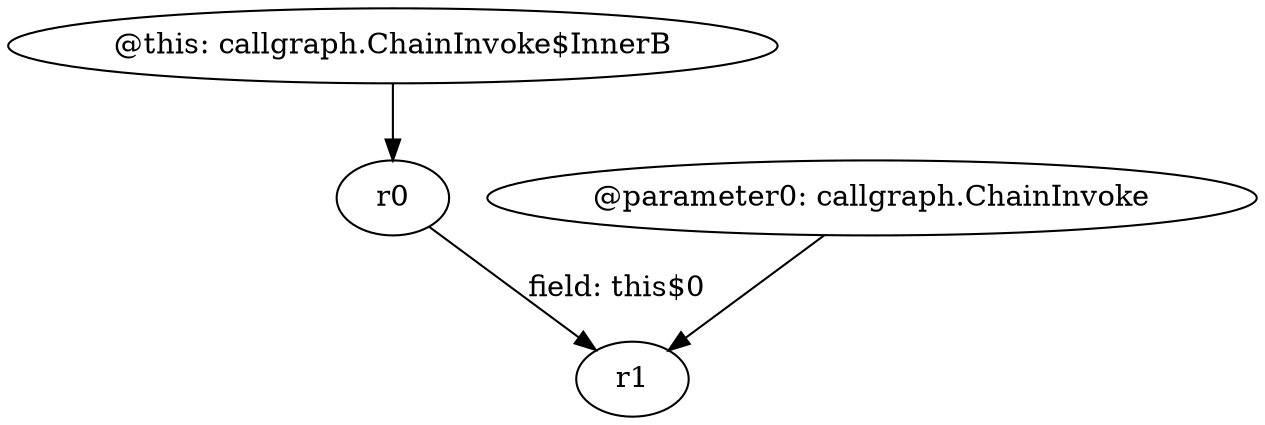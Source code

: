 digraph g {
0[label="@this: callgraph.ChainInvoke$InnerB"]
1[label="r0"]
0->1[label=""]
2[label="@parameter0: callgraph.ChainInvoke"]
3[label="r1"]
2->3[label=""]
1->3[label="field: this$0"]
}